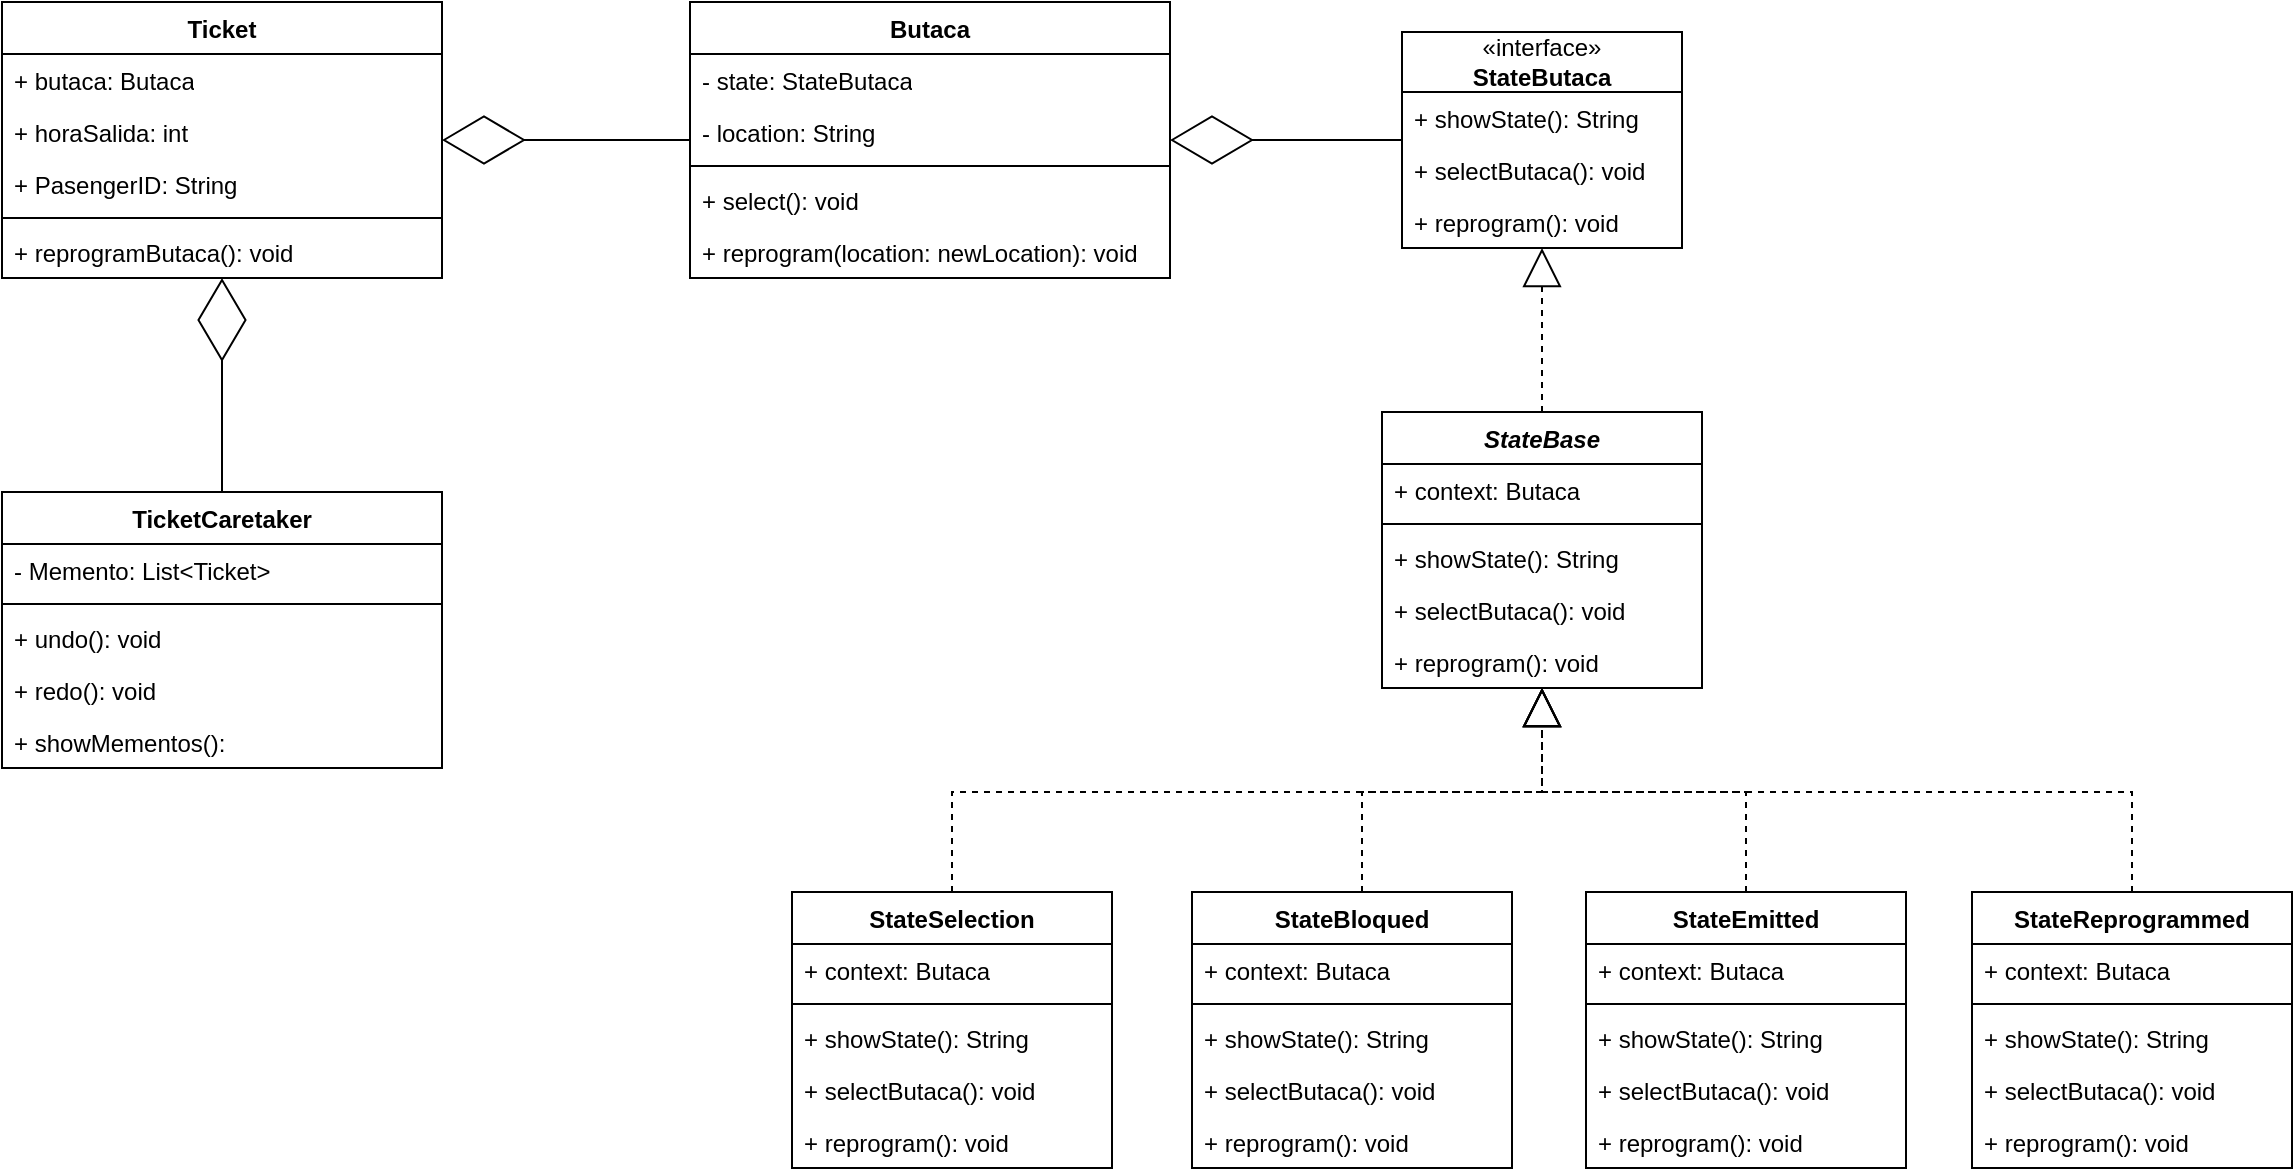 <mxfile version="28.2.7">
  <diagram name="Página-1" id="P7xy8hMgqYlEwGpon1AA">
    <mxGraphModel dx="2253" dy="777" grid="1" gridSize="10" guides="1" tooltips="1" connect="1" arrows="1" fold="1" page="1" pageScale="1" pageWidth="827" pageHeight="1169" math="0" shadow="0">
      <root>
        <mxCell id="0" />
        <mxCell id="1" parent="0" />
        <mxCell id="Ggr1qJGjnw0FNQQYenNW-1" value="«interface»&lt;br&gt;&lt;b&gt;StateButaca&lt;/b&gt;" style="swimlane;fontStyle=0;childLayout=stackLayout;horizontal=1;startSize=30;fillColor=none;horizontalStack=0;resizeParent=1;resizeParentMax=0;resizeLast=0;collapsible=1;marginBottom=0;whiteSpace=wrap;html=1;" parent="1" vertex="1">
          <mxGeometry x="530" y="170" width="140" height="108" as="geometry" />
        </mxCell>
        <mxCell id="Ggr1qJGjnw0FNQQYenNW-2" value="+ showState(): String" style="text;strokeColor=none;fillColor=none;align=left;verticalAlign=top;spacingLeft=4;spacingRight=4;overflow=hidden;rotatable=0;points=[[0,0.5],[1,0.5]];portConstraint=eastwest;whiteSpace=wrap;html=1;" parent="Ggr1qJGjnw0FNQQYenNW-1" vertex="1">
          <mxGeometry y="30" width="140" height="26" as="geometry" />
        </mxCell>
        <mxCell id="Ggr1qJGjnw0FNQQYenNW-3" value="+ selectButaca(): void" style="text;strokeColor=none;fillColor=none;align=left;verticalAlign=top;spacingLeft=4;spacingRight=4;overflow=hidden;rotatable=0;points=[[0,0.5],[1,0.5]];portConstraint=eastwest;whiteSpace=wrap;html=1;" parent="Ggr1qJGjnw0FNQQYenNW-1" vertex="1">
          <mxGeometry y="56" width="140" height="26" as="geometry" />
        </mxCell>
        <mxCell id="Ggr1qJGjnw0FNQQYenNW-4" value="+ reprogram(): void" style="text;strokeColor=none;fillColor=none;align=left;verticalAlign=top;spacingLeft=4;spacingRight=4;overflow=hidden;rotatable=0;points=[[0,0.5],[1,0.5]];portConstraint=eastwest;whiteSpace=wrap;html=1;" parent="Ggr1qJGjnw0FNQQYenNW-1" vertex="1">
          <mxGeometry y="82" width="140" height="26" as="geometry" />
        </mxCell>
        <mxCell id="bTFR5IWdd1CasoOftH89-1" value="&lt;i&gt;StateBase&lt;/i&gt;" style="swimlane;fontStyle=1;align=center;verticalAlign=top;childLayout=stackLayout;horizontal=1;startSize=26;horizontalStack=0;resizeParent=1;resizeParentMax=0;resizeLast=0;collapsible=1;marginBottom=0;whiteSpace=wrap;html=1;" vertex="1" parent="1">
          <mxGeometry x="520" y="360" width="160" height="138" as="geometry" />
        </mxCell>
        <mxCell id="bTFR5IWdd1CasoOftH89-2" value="+ context: Butaca" style="text;strokeColor=none;fillColor=none;align=left;verticalAlign=top;spacingLeft=4;spacingRight=4;overflow=hidden;rotatable=0;points=[[0,0.5],[1,0.5]];portConstraint=eastwest;whiteSpace=wrap;html=1;" vertex="1" parent="bTFR5IWdd1CasoOftH89-1">
          <mxGeometry y="26" width="160" height="26" as="geometry" />
        </mxCell>
        <mxCell id="bTFR5IWdd1CasoOftH89-3" value="" style="line;strokeWidth=1;fillColor=none;align=left;verticalAlign=middle;spacingTop=-1;spacingLeft=3;spacingRight=3;rotatable=0;labelPosition=right;points=[];portConstraint=eastwest;strokeColor=inherit;" vertex="1" parent="bTFR5IWdd1CasoOftH89-1">
          <mxGeometry y="52" width="160" height="8" as="geometry" />
        </mxCell>
        <mxCell id="bTFR5IWdd1CasoOftH89-4" value="+ showState(): String" style="text;strokeColor=none;fillColor=none;align=left;verticalAlign=top;spacingLeft=4;spacingRight=4;overflow=hidden;rotatable=0;points=[[0,0.5],[1,0.5]];portConstraint=eastwest;whiteSpace=wrap;html=1;" vertex="1" parent="bTFR5IWdd1CasoOftH89-1">
          <mxGeometry y="60" width="160" height="26" as="geometry" />
        </mxCell>
        <mxCell id="bTFR5IWdd1CasoOftH89-10" value="+ selectButaca(): void" style="text;strokeColor=none;fillColor=none;align=left;verticalAlign=top;spacingLeft=4;spacingRight=4;overflow=hidden;rotatable=0;points=[[0,0.5],[1,0.5]];portConstraint=eastwest;whiteSpace=wrap;html=1;" vertex="1" parent="bTFR5IWdd1CasoOftH89-1">
          <mxGeometry y="86" width="160" height="26" as="geometry" />
        </mxCell>
        <mxCell id="bTFR5IWdd1CasoOftH89-11" value="+ reprogram(): void" style="text;strokeColor=none;fillColor=none;align=left;verticalAlign=top;spacingLeft=4;spacingRight=4;overflow=hidden;rotatable=0;points=[[0,0.5],[1,0.5]];portConstraint=eastwest;whiteSpace=wrap;html=1;" vertex="1" parent="bTFR5IWdd1CasoOftH89-1">
          <mxGeometry y="112" width="160" height="26" as="geometry" />
        </mxCell>
        <mxCell id="bTFR5IWdd1CasoOftH89-6" value="Butaca" style="swimlane;fontStyle=1;align=center;verticalAlign=top;childLayout=stackLayout;horizontal=1;startSize=26;horizontalStack=0;resizeParent=1;resizeParentMax=0;resizeLast=0;collapsible=1;marginBottom=0;whiteSpace=wrap;html=1;" vertex="1" parent="1">
          <mxGeometry x="174" y="155" width="240" height="138" as="geometry" />
        </mxCell>
        <mxCell id="bTFR5IWdd1CasoOftH89-7" value="- state: StateButaca" style="text;strokeColor=none;fillColor=none;align=left;verticalAlign=top;spacingLeft=4;spacingRight=4;overflow=hidden;rotatable=0;points=[[0,0.5],[1,0.5]];portConstraint=eastwest;whiteSpace=wrap;html=1;" vertex="1" parent="bTFR5IWdd1CasoOftH89-6">
          <mxGeometry y="26" width="240" height="26" as="geometry" />
        </mxCell>
        <mxCell id="bTFR5IWdd1CasoOftH89-47" value="- location: String" style="text;strokeColor=none;fillColor=none;align=left;verticalAlign=top;spacingLeft=4;spacingRight=4;overflow=hidden;rotatable=0;points=[[0,0.5],[1,0.5]];portConstraint=eastwest;whiteSpace=wrap;html=1;" vertex="1" parent="bTFR5IWdd1CasoOftH89-6">
          <mxGeometry y="52" width="240" height="26" as="geometry" />
        </mxCell>
        <mxCell id="bTFR5IWdd1CasoOftH89-8" value="" style="line;strokeWidth=1;fillColor=none;align=left;verticalAlign=middle;spacingTop=-1;spacingLeft=3;spacingRight=3;rotatable=0;labelPosition=right;points=[];portConstraint=eastwest;strokeColor=inherit;" vertex="1" parent="bTFR5IWdd1CasoOftH89-6">
          <mxGeometry y="78" width="240" height="8" as="geometry" />
        </mxCell>
        <mxCell id="bTFR5IWdd1CasoOftH89-50" value="+ select(): void" style="text;strokeColor=none;fillColor=none;align=left;verticalAlign=top;spacingLeft=4;spacingRight=4;overflow=hidden;rotatable=0;points=[[0,0.5],[1,0.5]];portConstraint=eastwest;whiteSpace=wrap;html=1;" vertex="1" parent="bTFR5IWdd1CasoOftH89-6">
          <mxGeometry y="86" width="240" height="26" as="geometry" />
        </mxCell>
        <mxCell id="bTFR5IWdd1CasoOftH89-51" value="+ reprogram(location: newLocation): void" style="text;strokeColor=none;fillColor=none;align=left;verticalAlign=top;spacingLeft=4;spacingRight=4;overflow=hidden;rotatable=0;points=[[0,0.5],[1,0.5]];portConstraint=eastwest;whiteSpace=wrap;html=1;" vertex="1" parent="bTFR5IWdd1CasoOftH89-6">
          <mxGeometry y="112" width="240" height="26" as="geometry" />
        </mxCell>
        <mxCell id="bTFR5IWdd1CasoOftH89-12" value="" style="endArrow=block;dashed=1;endFill=0;endSize=17;html=1;rounded=0;" edge="1" parent="1" source="bTFR5IWdd1CasoOftH89-1" target="Ggr1qJGjnw0FNQQYenNW-1">
          <mxGeometry width="160" relative="1" as="geometry">
            <mxPoint x="430" y="320" as="sourcePoint" />
            <mxPoint x="590" y="320" as="targetPoint" />
          </mxGeometry>
        </mxCell>
        <mxCell id="bTFR5IWdd1CasoOftH89-13" value="StateSelection" style="swimlane;fontStyle=1;align=center;verticalAlign=top;childLayout=stackLayout;horizontal=1;startSize=26;horizontalStack=0;resizeParent=1;resizeParentMax=0;resizeLast=0;collapsible=1;marginBottom=0;whiteSpace=wrap;html=1;" vertex="1" parent="1">
          <mxGeometry x="225" y="600" width="160" height="138" as="geometry" />
        </mxCell>
        <mxCell id="bTFR5IWdd1CasoOftH89-14" value="+ context: Butaca" style="text;strokeColor=none;fillColor=none;align=left;verticalAlign=top;spacingLeft=4;spacingRight=4;overflow=hidden;rotatable=0;points=[[0,0.5],[1,0.5]];portConstraint=eastwest;whiteSpace=wrap;html=1;" vertex="1" parent="bTFR5IWdd1CasoOftH89-13">
          <mxGeometry y="26" width="160" height="26" as="geometry" />
        </mxCell>
        <mxCell id="bTFR5IWdd1CasoOftH89-15" value="" style="line;strokeWidth=1;fillColor=none;align=left;verticalAlign=middle;spacingTop=-1;spacingLeft=3;spacingRight=3;rotatable=0;labelPosition=right;points=[];portConstraint=eastwest;strokeColor=inherit;" vertex="1" parent="bTFR5IWdd1CasoOftH89-13">
          <mxGeometry y="52" width="160" height="8" as="geometry" />
        </mxCell>
        <mxCell id="bTFR5IWdd1CasoOftH89-16" value="+ showState(): String" style="text;strokeColor=none;fillColor=none;align=left;verticalAlign=top;spacingLeft=4;spacingRight=4;overflow=hidden;rotatable=0;points=[[0,0.5],[1,0.5]];portConstraint=eastwest;whiteSpace=wrap;html=1;" vertex="1" parent="bTFR5IWdd1CasoOftH89-13">
          <mxGeometry y="60" width="160" height="26" as="geometry" />
        </mxCell>
        <mxCell id="bTFR5IWdd1CasoOftH89-17" value="+ selectButaca(): void" style="text;strokeColor=none;fillColor=none;align=left;verticalAlign=top;spacingLeft=4;spacingRight=4;overflow=hidden;rotatable=0;points=[[0,0.5],[1,0.5]];portConstraint=eastwest;whiteSpace=wrap;html=1;" vertex="1" parent="bTFR5IWdd1CasoOftH89-13">
          <mxGeometry y="86" width="160" height="26" as="geometry" />
        </mxCell>
        <mxCell id="bTFR5IWdd1CasoOftH89-18" value="+ reprogram(): void" style="text;strokeColor=none;fillColor=none;align=left;verticalAlign=top;spacingLeft=4;spacingRight=4;overflow=hidden;rotatable=0;points=[[0,0.5],[1,0.5]];portConstraint=eastwest;whiteSpace=wrap;html=1;" vertex="1" parent="bTFR5IWdd1CasoOftH89-13">
          <mxGeometry y="112" width="160" height="26" as="geometry" />
        </mxCell>
        <mxCell id="bTFR5IWdd1CasoOftH89-19" value="StateBloqued" style="swimlane;fontStyle=1;align=center;verticalAlign=top;childLayout=stackLayout;horizontal=1;startSize=26;horizontalStack=0;resizeParent=1;resizeParentMax=0;resizeLast=0;collapsible=1;marginBottom=0;whiteSpace=wrap;html=1;" vertex="1" parent="1">
          <mxGeometry x="425" y="600" width="160" height="138" as="geometry" />
        </mxCell>
        <mxCell id="bTFR5IWdd1CasoOftH89-20" value="+ context: Butaca" style="text;strokeColor=none;fillColor=none;align=left;verticalAlign=top;spacingLeft=4;spacingRight=4;overflow=hidden;rotatable=0;points=[[0,0.5],[1,0.5]];portConstraint=eastwest;whiteSpace=wrap;html=1;" vertex="1" parent="bTFR5IWdd1CasoOftH89-19">
          <mxGeometry y="26" width="160" height="26" as="geometry" />
        </mxCell>
        <mxCell id="bTFR5IWdd1CasoOftH89-21" value="" style="line;strokeWidth=1;fillColor=none;align=left;verticalAlign=middle;spacingTop=-1;spacingLeft=3;spacingRight=3;rotatable=0;labelPosition=right;points=[];portConstraint=eastwest;strokeColor=inherit;" vertex="1" parent="bTFR5IWdd1CasoOftH89-19">
          <mxGeometry y="52" width="160" height="8" as="geometry" />
        </mxCell>
        <mxCell id="bTFR5IWdd1CasoOftH89-22" value="+ showState(): String" style="text;strokeColor=none;fillColor=none;align=left;verticalAlign=top;spacingLeft=4;spacingRight=4;overflow=hidden;rotatable=0;points=[[0,0.5],[1,0.5]];portConstraint=eastwest;whiteSpace=wrap;html=1;" vertex="1" parent="bTFR5IWdd1CasoOftH89-19">
          <mxGeometry y="60" width="160" height="26" as="geometry" />
        </mxCell>
        <mxCell id="bTFR5IWdd1CasoOftH89-23" value="+ selectButaca(): void" style="text;strokeColor=none;fillColor=none;align=left;verticalAlign=top;spacingLeft=4;spacingRight=4;overflow=hidden;rotatable=0;points=[[0,0.5],[1,0.5]];portConstraint=eastwest;whiteSpace=wrap;html=1;" vertex="1" parent="bTFR5IWdd1CasoOftH89-19">
          <mxGeometry y="86" width="160" height="26" as="geometry" />
        </mxCell>
        <mxCell id="bTFR5IWdd1CasoOftH89-24" value="+ reprogram(): void" style="text;strokeColor=none;fillColor=none;align=left;verticalAlign=top;spacingLeft=4;spacingRight=4;overflow=hidden;rotatable=0;points=[[0,0.5],[1,0.5]];portConstraint=eastwest;whiteSpace=wrap;html=1;" vertex="1" parent="bTFR5IWdd1CasoOftH89-19">
          <mxGeometry y="112" width="160" height="26" as="geometry" />
        </mxCell>
        <mxCell id="bTFR5IWdd1CasoOftH89-25" value="StateEmitted" style="swimlane;fontStyle=1;align=center;verticalAlign=top;childLayout=stackLayout;horizontal=1;startSize=26;horizontalStack=0;resizeParent=1;resizeParentMax=0;resizeLast=0;collapsible=1;marginBottom=0;whiteSpace=wrap;html=1;" vertex="1" parent="1">
          <mxGeometry x="622" y="600" width="160" height="138" as="geometry" />
        </mxCell>
        <mxCell id="bTFR5IWdd1CasoOftH89-26" value="+ context: Butaca" style="text;strokeColor=none;fillColor=none;align=left;verticalAlign=top;spacingLeft=4;spacingRight=4;overflow=hidden;rotatable=0;points=[[0,0.5],[1,0.5]];portConstraint=eastwest;whiteSpace=wrap;html=1;" vertex="1" parent="bTFR5IWdd1CasoOftH89-25">
          <mxGeometry y="26" width="160" height="26" as="geometry" />
        </mxCell>
        <mxCell id="bTFR5IWdd1CasoOftH89-27" value="" style="line;strokeWidth=1;fillColor=none;align=left;verticalAlign=middle;spacingTop=-1;spacingLeft=3;spacingRight=3;rotatable=0;labelPosition=right;points=[];portConstraint=eastwest;strokeColor=inherit;" vertex="1" parent="bTFR5IWdd1CasoOftH89-25">
          <mxGeometry y="52" width="160" height="8" as="geometry" />
        </mxCell>
        <mxCell id="bTFR5IWdd1CasoOftH89-28" value="+ showState(): String" style="text;strokeColor=none;fillColor=none;align=left;verticalAlign=top;spacingLeft=4;spacingRight=4;overflow=hidden;rotatable=0;points=[[0,0.5],[1,0.5]];portConstraint=eastwest;whiteSpace=wrap;html=1;" vertex="1" parent="bTFR5IWdd1CasoOftH89-25">
          <mxGeometry y="60" width="160" height="26" as="geometry" />
        </mxCell>
        <mxCell id="bTFR5IWdd1CasoOftH89-29" value="+ selectButaca(): void" style="text;strokeColor=none;fillColor=none;align=left;verticalAlign=top;spacingLeft=4;spacingRight=4;overflow=hidden;rotatable=0;points=[[0,0.5],[1,0.5]];portConstraint=eastwest;whiteSpace=wrap;html=1;" vertex="1" parent="bTFR5IWdd1CasoOftH89-25">
          <mxGeometry y="86" width="160" height="26" as="geometry" />
        </mxCell>
        <mxCell id="bTFR5IWdd1CasoOftH89-30" value="+ reprogram(): void" style="text;strokeColor=none;fillColor=none;align=left;verticalAlign=top;spacingLeft=4;spacingRight=4;overflow=hidden;rotatable=0;points=[[0,0.5],[1,0.5]];portConstraint=eastwest;whiteSpace=wrap;html=1;" vertex="1" parent="bTFR5IWdd1CasoOftH89-25">
          <mxGeometry y="112" width="160" height="26" as="geometry" />
        </mxCell>
        <mxCell id="bTFR5IWdd1CasoOftH89-31" value="StateReprogrammed" style="swimlane;fontStyle=1;align=center;verticalAlign=top;childLayout=stackLayout;horizontal=1;startSize=26;horizontalStack=0;resizeParent=1;resizeParentMax=0;resizeLast=0;collapsible=1;marginBottom=0;whiteSpace=wrap;html=1;" vertex="1" parent="1">
          <mxGeometry x="815" y="600" width="160" height="138" as="geometry" />
        </mxCell>
        <mxCell id="bTFR5IWdd1CasoOftH89-32" value="+ context: Butaca" style="text;strokeColor=none;fillColor=none;align=left;verticalAlign=top;spacingLeft=4;spacingRight=4;overflow=hidden;rotatable=0;points=[[0,0.5],[1,0.5]];portConstraint=eastwest;whiteSpace=wrap;html=1;" vertex="1" parent="bTFR5IWdd1CasoOftH89-31">
          <mxGeometry y="26" width="160" height="26" as="geometry" />
        </mxCell>
        <mxCell id="bTFR5IWdd1CasoOftH89-33" value="" style="line;strokeWidth=1;fillColor=none;align=left;verticalAlign=middle;spacingTop=-1;spacingLeft=3;spacingRight=3;rotatable=0;labelPosition=right;points=[];portConstraint=eastwest;strokeColor=inherit;" vertex="1" parent="bTFR5IWdd1CasoOftH89-31">
          <mxGeometry y="52" width="160" height="8" as="geometry" />
        </mxCell>
        <mxCell id="bTFR5IWdd1CasoOftH89-34" value="+ showState(): String" style="text;strokeColor=none;fillColor=none;align=left;verticalAlign=top;spacingLeft=4;spacingRight=4;overflow=hidden;rotatable=0;points=[[0,0.5],[1,0.5]];portConstraint=eastwest;whiteSpace=wrap;html=1;" vertex="1" parent="bTFR5IWdd1CasoOftH89-31">
          <mxGeometry y="60" width="160" height="26" as="geometry" />
        </mxCell>
        <mxCell id="bTFR5IWdd1CasoOftH89-35" value="+ selectButaca(): void" style="text;strokeColor=none;fillColor=none;align=left;verticalAlign=top;spacingLeft=4;spacingRight=4;overflow=hidden;rotatable=0;points=[[0,0.5],[1,0.5]];portConstraint=eastwest;whiteSpace=wrap;html=1;" vertex="1" parent="bTFR5IWdd1CasoOftH89-31">
          <mxGeometry y="86" width="160" height="26" as="geometry" />
        </mxCell>
        <mxCell id="bTFR5IWdd1CasoOftH89-36" value="+ reprogram(): void" style="text;strokeColor=none;fillColor=none;align=left;verticalAlign=top;spacingLeft=4;spacingRight=4;overflow=hidden;rotatable=0;points=[[0,0.5],[1,0.5]];portConstraint=eastwest;whiteSpace=wrap;html=1;" vertex="1" parent="bTFR5IWdd1CasoOftH89-31">
          <mxGeometry y="112" width="160" height="26" as="geometry" />
        </mxCell>
        <mxCell id="bTFR5IWdd1CasoOftH89-37" value="" style="endArrow=block;dashed=1;endFill=0;endSize=17;html=1;rounded=0;edgeStyle=orthogonalEdgeStyle;" edge="1" parent="1" source="bTFR5IWdd1CasoOftH89-13" target="bTFR5IWdd1CasoOftH89-1">
          <mxGeometry width="160" relative="1" as="geometry">
            <mxPoint x="380" y="512" as="sourcePoint" />
            <mxPoint x="380" y="430" as="targetPoint" />
            <Array as="points">
              <mxPoint x="305" y="550" />
              <mxPoint x="600" y="550" />
            </Array>
          </mxGeometry>
        </mxCell>
        <mxCell id="bTFR5IWdd1CasoOftH89-38" value="" style="endArrow=block;dashed=1;endFill=0;endSize=17;html=1;rounded=0;edgeStyle=orthogonalEdgeStyle;" edge="1" parent="1" source="bTFR5IWdd1CasoOftH89-19" target="bTFR5IWdd1CasoOftH89-1">
          <mxGeometry width="160" relative="1" as="geometry">
            <mxPoint x="560" y="642" as="sourcePoint" />
            <mxPoint x="855" y="540" as="targetPoint" />
            <Array as="points">
              <mxPoint x="510" y="550" />
              <mxPoint x="600" y="550" />
            </Array>
          </mxGeometry>
        </mxCell>
        <mxCell id="bTFR5IWdd1CasoOftH89-39" value="" style="endArrow=block;dashed=1;endFill=0;endSize=17;html=1;rounded=0;edgeStyle=orthogonalEdgeStyle;" edge="1" parent="1" source="bTFR5IWdd1CasoOftH89-25" target="bTFR5IWdd1CasoOftH89-1">
          <mxGeometry width="160" relative="1" as="geometry">
            <mxPoint x="640" y="622" as="sourcePoint" />
            <mxPoint x="730" y="520" as="targetPoint" />
            <Array as="points">
              <mxPoint x="702" y="550" />
              <mxPoint x="600" y="550" />
            </Array>
          </mxGeometry>
        </mxCell>
        <mxCell id="bTFR5IWdd1CasoOftH89-40" value="" style="endArrow=block;dashed=1;endFill=0;endSize=17;html=1;rounded=0;edgeStyle=orthogonalEdgeStyle;" edge="1" parent="1" source="bTFR5IWdd1CasoOftH89-31" target="bTFR5IWdd1CasoOftH89-1">
          <mxGeometry width="160" relative="1" as="geometry">
            <mxPoint x="770" y="592" as="sourcePoint" />
            <mxPoint x="860" y="490" as="targetPoint" />
            <Array as="points">
              <mxPoint x="895" y="550" />
              <mxPoint x="600" y="550" />
            </Array>
          </mxGeometry>
        </mxCell>
        <mxCell id="bTFR5IWdd1CasoOftH89-41" value="" style="endArrow=diamondThin;endFill=0;endSize=39;html=1;rounded=0;edgeStyle=orthogonalEdgeStyle;" edge="1" parent="1" source="Ggr1qJGjnw0FNQQYenNW-1" target="bTFR5IWdd1CasoOftH89-6">
          <mxGeometry width="160" relative="1" as="geometry">
            <mxPoint x="440" y="130" as="sourcePoint" />
            <mxPoint x="530" y="290" as="targetPoint" />
          </mxGeometry>
        </mxCell>
        <mxCell id="bTFR5IWdd1CasoOftH89-42" value="Ticket" style="swimlane;fontStyle=1;align=center;verticalAlign=top;childLayout=stackLayout;horizontal=1;startSize=26;horizontalStack=0;resizeParent=1;resizeParentMax=0;resizeLast=0;collapsible=1;marginBottom=0;whiteSpace=wrap;html=1;" vertex="1" parent="1">
          <mxGeometry x="-170" y="155" width="220" height="138" as="geometry" />
        </mxCell>
        <mxCell id="bTFR5IWdd1CasoOftH89-53" value="+ butaca: Butaca" style="text;strokeColor=none;fillColor=none;align=left;verticalAlign=top;spacingLeft=4;spacingRight=4;overflow=hidden;rotatable=0;points=[[0,0.5],[1,0.5]];portConstraint=eastwest;whiteSpace=wrap;html=1;" vertex="1" parent="bTFR5IWdd1CasoOftH89-42">
          <mxGeometry y="26" width="220" height="26" as="geometry" />
        </mxCell>
        <mxCell id="bTFR5IWdd1CasoOftH89-54" value="+ horaSalida: int" style="text;strokeColor=none;fillColor=none;align=left;verticalAlign=top;spacingLeft=4;spacingRight=4;overflow=hidden;rotatable=0;points=[[0,0.5],[1,0.5]];portConstraint=eastwest;whiteSpace=wrap;html=1;" vertex="1" parent="bTFR5IWdd1CasoOftH89-42">
          <mxGeometry y="52" width="220" height="26" as="geometry" />
        </mxCell>
        <mxCell id="bTFR5IWdd1CasoOftH89-80" value="+ PasengerID: String" style="text;strokeColor=none;fillColor=none;align=left;verticalAlign=top;spacingLeft=4;spacingRight=4;overflow=hidden;rotatable=0;points=[[0,0.5],[1,0.5]];portConstraint=eastwest;whiteSpace=wrap;html=1;" vertex="1" parent="bTFR5IWdd1CasoOftH89-42">
          <mxGeometry y="78" width="220" height="26" as="geometry" />
        </mxCell>
        <mxCell id="bTFR5IWdd1CasoOftH89-44" value="" style="line;strokeWidth=1;fillColor=none;align=left;verticalAlign=middle;spacingTop=-1;spacingLeft=3;spacingRight=3;rotatable=0;labelPosition=right;points=[];portConstraint=eastwest;strokeColor=inherit;" vertex="1" parent="bTFR5IWdd1CasoOftH89-42">
          <mxGeometry y="104" width="220" height="8" as="geometry" />
        </mxCell>
        <mxCell id="bTFR5IWdd1CasoOftH89-81" value="+ reprogramButaca(): void" style="text;strokeColor=none;fillColor=none;align=left;verticalAlign=top;spacingLeft=4;spacingRight=4;overflow=hidden;rotatable=0;points=[[0,0.5],[1,0.5]];portConstraint=eastwest;whiteSpace=wrap;html=1;" vertex="1" parent="bTFR5IWdd1CasoOftH89-42">
          <mxGeometry y="112" width="220" height="26" as="geometry" />
        </mxCell>
        <mxCell id="bTFR5IWdd1CasoOftH89-52" value="" style="endArrow=diamondThin;endFill=0;endSize=39;html=1;rounded=0;edgeStyle=orthogonalEdgeStyle;" edge="1" parent="1" source="bTFR5IWdd1CasoOftH89-6" target="bTFR5IWdd1CasoOftH89-42">
          <mxGeometry width="160" relative="1" as="geometry">
            <mxPoint x="170" y="230" as="sourcePoint" />
            <mxPoint y="230" as="targetPoint" />
          </mxGeometry>
        </mxCell>
        <mxCell id="bTFR5IWdd1CasoOftH89-91" value="TicketCaretaker" style="swimlane;fontStyle=1;align=center;verticalAlign=top;childLayout=stackLayout;horizontal=1;startSize=26;horizontalStack=0;resizeParent=1;resizeParentMax=0;resizeLast=0;collapsible=1;marginBottom=0;whiteSpace=wrap;html=1;" vertex="1" parent="1">
          <mxGeometry x="-170" y="400" width="220" height="138" as="geometry" />
        </mxCell>
        <mxCell id="bTFR5IWdd1CasoOftH89-92" value="- Memento: List&amp;lt;Ticket&amp;gt;" style="text;strokeColor=none;fillColor=none;align=left;verticalAlign=top;spacingLeft=4;spacingRight=4;overflow=hidden;rotatable=0;points=[[0,0.5],[1,0.5]];portConstraint=eastwest;whiteSpace=wrap;html=1;" vertex="1" parent="bTFR5IWdd1CasoOftH89-91">
          <mxGeometry y="26" width="220" height="26" as="geometry" />
        </mxCell>
        <mxCell id="bTFR5IWdd1CasoOftH89-93" value="" style="line;strokeWidth=1;fillColor=none;align=left;verticalAlign=middle;spacingTop=-1;spacingLeft=3;spacingRight=3;rotatable=0;labelPosition=right;points=[];portConstraint=eastwest;strokeColor=inherit;" vertex="1" parent="bTFR5IWdd1CasoOftH89-91">
          <mxGeometry y="52" width="220" height="8" as="geometry" />
        </mxCell>
        <mxCell id="bTFR5IWdd1CasoOftH89-111" value="+ undo(): void" style="text;strokeColor=none;fillColor=none;align=left;verticalAlign=top;spacingLeft=4;spacingRight=4;overflow=hidden;rotatable=0;points=[[0,0.5],[1,0.5]];portConstraint=eastwest;whiteSpace=wrap;html=1;" vertex="1" parent="bTFR5IWdd1CasoOftH89-91">
          <mxGeometry y="60" width="220" height="26" as="geometry" />
        </mxCell>
        <mxCell id="bTFR5IWdd1CasoOftH89-110" value="+ redo(): void" style="text;strokeColor=none;fillColor=none;align=left;verticalAlign=top;spacingLeft=4;spacingRight=4;overflow=hidden;rotatable=0;points=[[0,0.5],[1,0.5]];portConstraint=eastwest;whiteSpace=wrap;html=1;" vertex="1" parent="bTFR5IWdd1CasoOftH89-91">
          <mxGeometry y="86" width="220" height="26" as="geometry" />
        </mxCell>
        <mxCell id="bTFR5IWdd1CasoOftH89-94" value="+ showMementos():&amp;nbsp;" style="text;strokeColor=none;fillColor=none;align=left;verticalAlign=top;spacingLeft=4;spacingRight=4;overflow=hidden;rotatable=0;points=[[0,0.5],[1,0.5]];portConstraint=eastwest;whiteSpace=wrap;html=1;" vertex="1" parent="bTFR5IWdd1CasoOftH89-91">
          <mxGeometry y="112" width="220" height="26" as="geometry" />
        </mxCell>
        <mxCell id="bTFR5IWdd1CasoOftH89-109" value="" style="endArrow=diamondThin;endFill=0;endSize=39;html=1;rounded=0;edgeStyle=orthogonalEdgeStyle;" edge="1" parent="1" source="bTFR5IWdd1CasoOftH89-91" target="bTFR5IWdd1CasoOftH89-42">
          <mxGeometry width="160" relative="1" as="geometry">
            <mxPoint x="-60" y="640" as="sourcePoint" />
            <mxPoint x="-60" y="516" as="targetPoint" />
          </mxGeometry>
        </mxCell>
      </root>
    </mxGraphModel>
  </diagram>
</mxfile>
